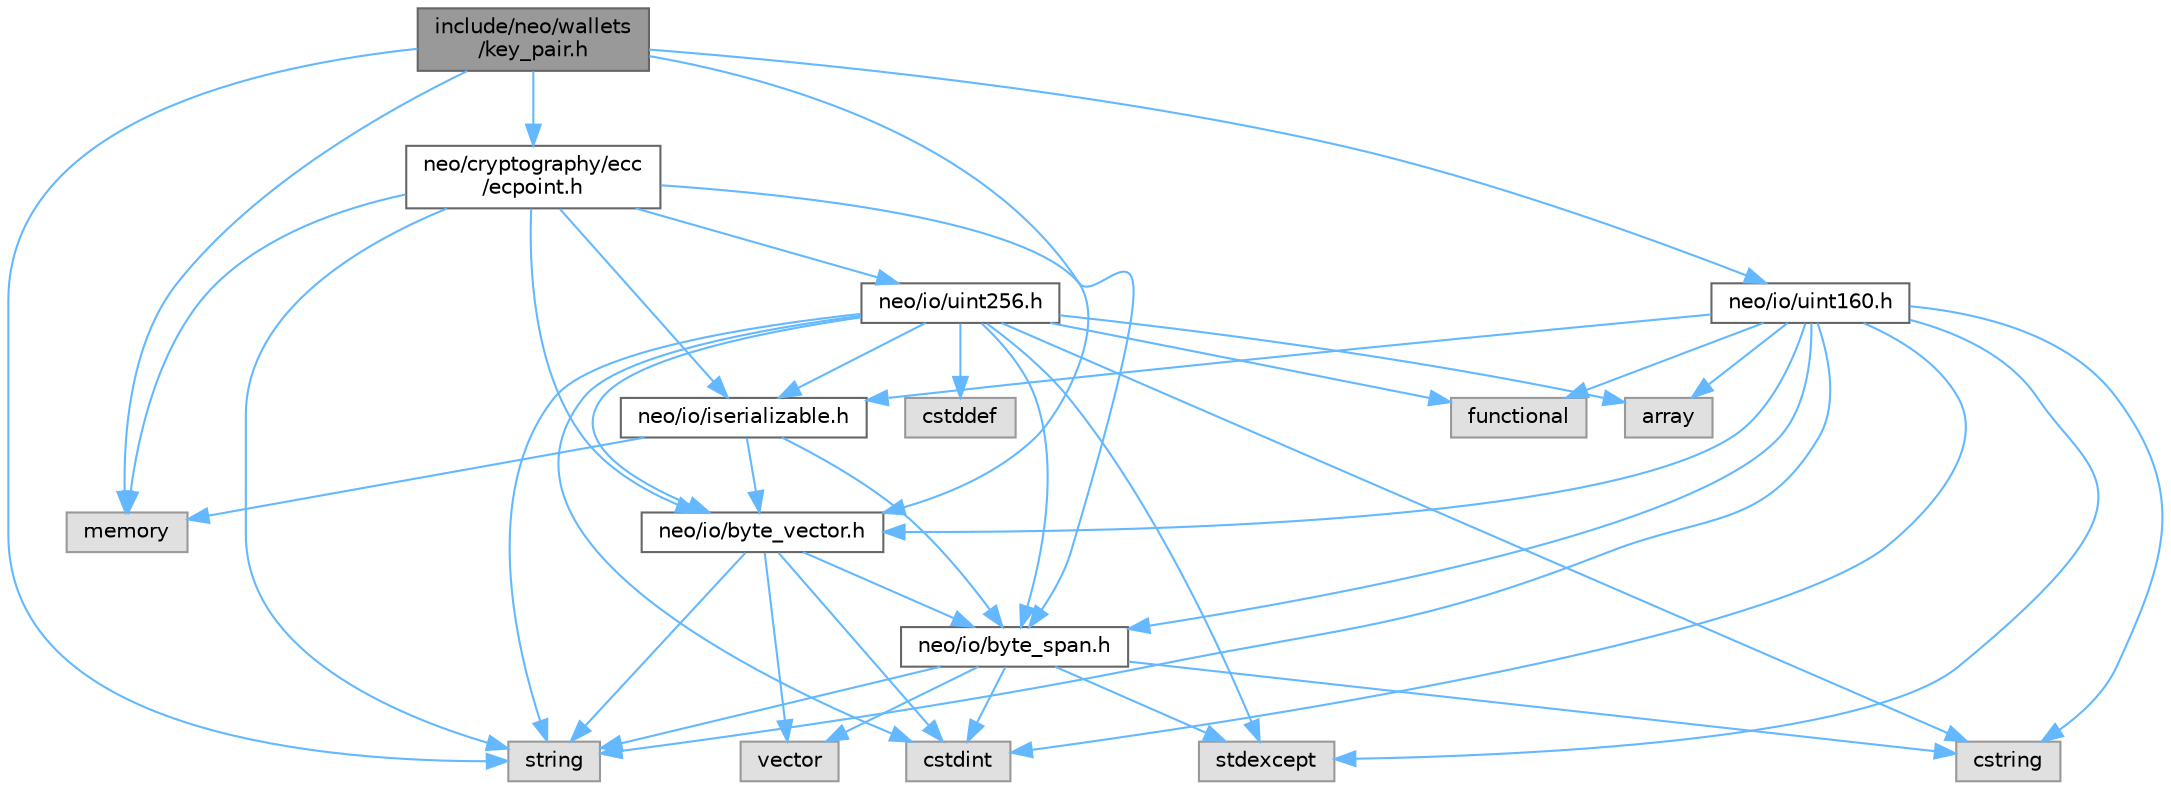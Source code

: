 digraph "include/neo/wallets/key_pair.h"
{
 // LATEX_PDF_SIZE
  bgcolor="transparent";
  edge [fontname=Helvetica,fontsize=10,labelfontname=Helvetica,labelfontsize=10];
  node [fontname=Helvetica,fontsize=10,shape=box,height=0.2,width=0.4];
  Node1 [id="Node000001",label="include/neo/wallets\l/key_pair.h",height=0.2,width=0.4,color="gray40", fillcolor="grey60", style="filled", fontcolor="black",tooltip=" "];
  Node1 -> Node2 [id="edge43_Node000001_Node000002",color="steelblue1",style="solid",tooltip=" "];
  Node2 [id="Node000002",label="neo/cryptography/ecc\l/ecpoint.h",height=0.2,width=0.4,color="grey40", fillcolor="white", style="filled",URL="$ecpoint_8h.html",tooltip=" "];
  Node2 -> Node3 [id="edge44_Node000002_Node000003",color="steelblue1",style="solid",tooltip=" "];
  Node3 [id="Node000003",label="neo/io/byte_span.h",height=0.2,width=0.4,color="grey40", fillcolor="white", style="filled",URL="$io_2byte__span_8h.html",tooltip=" "];
  Node3 -> Node4 [id="edge45_Node000003_Node000004",color="steelblue1",style="solid",tooltip=" "];
  Node4 [id="Node000004",label="cstdint",height=0.2,width=0.4,color="grey60", fillcolor="#E0E0E0", style="filled",tooltip=" "];
  Node3 -> Node5 [id="edge46_Node000003_Node000005",color="steelblue1",style="solid",tooltip=" "];
  Node5 [id="Node000005",label="cstring",height=0.2,width=0.4,color="grey60", fillcolor="#E0E0E0", style="filled",tooltip=" "];
  Node3 -> Node6 [id="edge47_Node000003_Node000006",color="steelblue1",style="solid",tooltip=" "];
  Node6 [id="Node000006",label="stdexcept",height=0.2,width=0.4,color="grey60", fillcolor="#E0E0E0", style="filled",tooltip=" "];
  Node3 -> Node7 [id="edge48_Node000003_Node000007",color="steelblue1",style="solid",tooltip=" "];
  Node7 [id="Node000007",label="string",height=0.2,width=0.4,color="grey60", fillcolor="#E0E0E0", style="filled",tooltip=" "];
  Node3 -> Node8 [id="edge49_Node000003_Node000008",color="steelblue1",style="solid",tooltip=" "];
  Node8 [id="Node000008",label="vector",height=0.2,width=0.4,color="grey60", fillcolor="#E0E0E0", style="filled",tooltip=" "];
  Node2 -> Node9 [id="edge50_Node000002_Node000009",color="steelblue1",style="solid",tooltip=" "];
  Node9 [id="Node000009",label="neo/io/byte_vector.h",height=0.2,width=0.4,color="grey40", fillcolor="white", style="filled",URL="$io_2byte__vector_8h.html",tooltip=" "];
  Node9 -> Node3 [id="edge51_Node000009_Node000003",color="steelblue1",style="solid",tooltip=" "];
  Node9 -> Node4 [id="edge52_Node000009_Node000004",color="steelblue1",style="solid",tooltip=" "];
  Node9 -> Node7 [id="edge53_Node000009_Node000007",color="steelblue1",style="solid",tooltip=" "];
  Node9 -> Node8 [id="edge54_Node000009_Node000008",color="steelblue1",style="solid",tooltip=" "];
  Node2 -> Node10 [id="edge55_Node000002_Node000010",color="steelblue1",style="solid",tooltip=" "];
  Node10 [id="Node000010",label="neo/io/iserializable.h",height=0.2,width=0.4,color="grey40", fillcolor="white", style="filled",URL="$iserializable_8h.html",tooltip=" "];
  Node10 -> Node3 [id="edge56_Node000010_Node000003",color="steelblue1",style="solid",tooltip=" "];
  Node10 -> Node9 [id="edge57_Node000010_Node000009",color="steelblue1",style="solid",tooltip=" "];
  Node10 -> Node11 [id="edge58_Node000010_Node000011",color="steelblue1",style="solid",tooltip=" "];
  Node11 [id="Node000011",label="memory",height=0.2,width=0.4,color="grey60", fillcolor="#E0E0E0", style="filled",tooltip=" "];
  Node2 -> Node12 [id="edge59_Node000002_Node000012",color="steelblue1",style="solid",tooltip=" "];
  Node12 [id="Node000012",label="neo/io/uint256.h",height=0.2,width=0.4,color="grey40", fillcolor="white", style="filled",URL="$uint256_8h.html",tooltip=" "];
  Node12 -> Node3 [id="edge60_Node000012_Node000003",color="steelblue1",style="solid",tooltip=" "];
  Node12 -> Node9 [id="edge61_Node000012_Node000009",color="steelblue1",style="solid",tooltip=" "];
  Node12 -> Node10 [id="edge62_Node000012_Node000010",color="steelblue1",style="solid",tooltip=" "];
  Node12 -> Node13 [id="edge63_Node000012_Node000013",color="steelblue1",style="solid",tooltip=" "];
  Node13 [id="Node000013",label="array",height=0.2,width=0.4,color="grey60", fillcolor="#E0E0E0", style="filled",tooltip=" "];
  Node12 -> Node14 [id="edge64_Node000012_Node000014",color="steelblue1",style="solid",tooltip=" "];
  Node14 [id="Node000014",label="cstddef",height=0.2,width=0.4,color="grey60", fillcolor="#E0E0E0", style="filled",tooltip=" "];
  Node12 -> Node4 [id="edge65_Node000012_Node000004",color="steelblue1",style="solid",tooltip=" "];
  Node12 -> Node5 [id="edge66_Node000012_Node000005",color="steelblue1",style="solid",tooltip=" "];
  Node12 -> Node15 [id="edge67_Node000012_Node000015",color="steelblue1",style="solid",tooltip=" "];
  Node15 [id="Node000015",label="functional",height=0.2,width=0.4,color="grey60", fillcolor="#E0E0E0", style="filled",tooltip=" "];
  Node12 -> Node6 [id="edge68_Node000012_Node000006",color="steelblue1",style="solid",tooltip=" "];
  Node12 -> Node7 [id="edge69_Node000012_Node000007",color="steelblue1",style="solid",tooltip=" "];
  Node2 -> Node11 [id="edge70_Node000002_Node000011",color="steelblue1",style="solid",tooltip=" "];
  Node2 -> Node7 [id="edge71_Node000002_Node000007",color="steelblue1",style="solid",tooltip=" "];
  Node1 -> Node9 [id="edge72_Node000001_Node000009",color="steelblue1",style="solid",tooltip=" "];
  Node1 -> Node16 [id="edge73_Node000001_Node000016",color="steelblue1",style="solid",tooltip=" "];
  Node16 [id="Node000016",label="neo/io/uint160.h",height=0.2,width=0.4,color="grey40", fillcolor="white", style="filled",URL="$uint160_8h.html",tooltip=" "];
  Node16 -> Node3 [id="edge74_Node000016_Node000003",color="steelblue1",style="solid",tooltip=" "];
  Node16 -> Node9 [id="edge75_Node000016_Node000009",color="steelblue1",style="solid",tooltip=" "];
  Node16 -> Node10 [id="edge76_Node000016_Node000010",color="steelblue1",style="solid",tooltip=" "];
  Node16 -> Node13 [id="edge77_Node000016_Node000013",color="steelblue1",style="solid",tooltip=" "];
  Node16 -> Node4 [id="edge78_Node000016_Node000004",color="steelblue1",style="solid",tooltip=" "];
  Node16 -> Node5 [id="edge79_Node000016_Node000005",color="steelblue1",style="solid",tooltip=" "];
  Node16 -> Node15 [id="edge80_Node000016_Node000015",color="steelblue1",style="solid",tooltip=" "];
  Node16 -> Node6 [id="edge81_Node000016_Node000006",color="steelblue1",style="solid",tooltip=" "];
  Node16 -> Node7 [id="edge82_Node000016_Node000007",color="steelblue1",style="solid",tooltip=" "];
  Node1 -> Node11 [id="edge83_Node000001_Node000011",color="steelblue1",style="solid",tooltip=" "];
  Node1 -> Node7 [id="edge84_Node000001_Node000007",color="steelblue1",style="solid",tooltip=" "];
}

